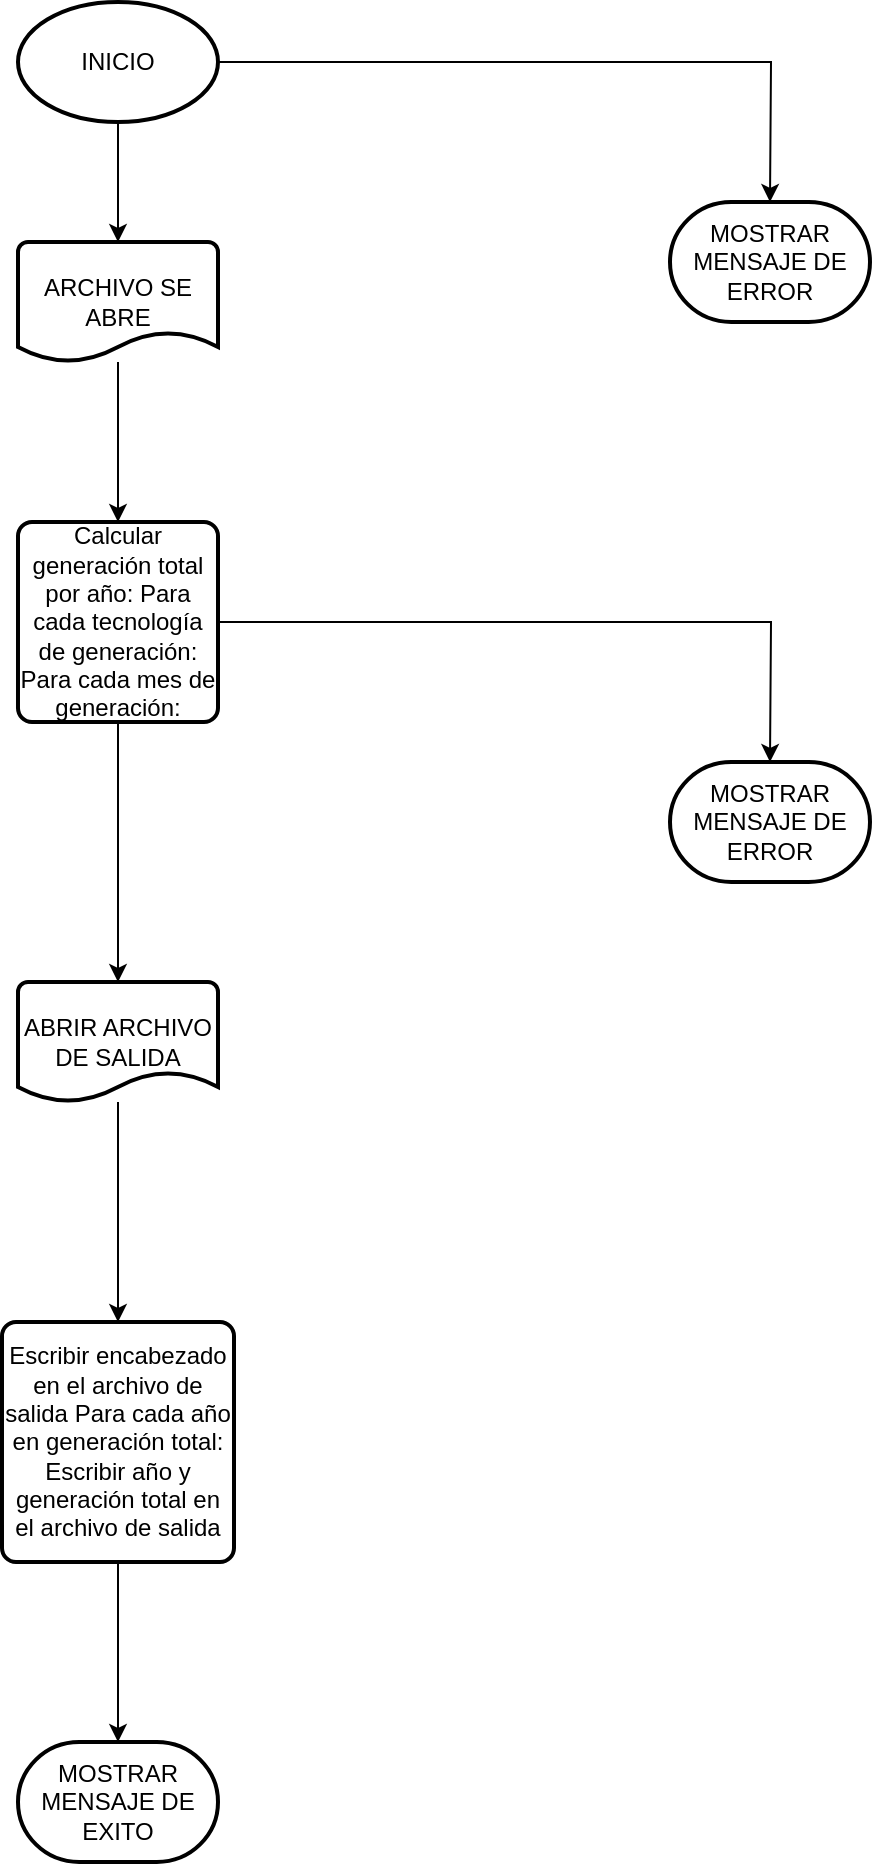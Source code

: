 <mxfile version="21.3.5" type="device">
  <diagram name="Page-1" id="LrpT-jhoQz50Jw9gFBM5">
    <mxGraphModel dx="1434" dy="764" grid="1" gridSize="10" guides="1" tooltips="1" connect="1" arrows="1" fold="1" page="1" pageScale="1" pageWidth="827" pageHeight="1169" math="0" shadow="0">
      <root>
        <mxCell id="0" />
        <mxCell id="1" parent="0" />
        <mxCell id="_58CfzV87HKRERaLYwMA-2" style="edgeStyle=orthogonalEdgeStyle;rounded=0;orthogonalLoop=1;jettySize=auto;html=1;exitX=1;exitY=0.5;exitDx=0;exitDy=0;exitPerimeter=0;" edge="1" parent="1" source="_58CfzV87HKRERaLYwMA-1">
          <mxGeometry relative="1" as="geometry">
            <mxPoint x="740" y="120" as="targetPoint" />
          </mxGeometry>
        </mxCell>
        <mxCell id="_58CfzV87HKRERaLYwMA-5" style="edgeStyle=orthogonalEdgeStyle;rounded=0;orthogonalLoop=1;jettySize=auto;html=1;exitX=0.5;exitY=1;exitDx=0;exitDy=0;exitPerimeter=0;" edge="1" parent="1" source="_58CfzV87HKRERaLYwMA-1" target="_58CfzV87HKRERaLYwMA-4">
          <mxGeometry relative="1" as="geometry" />
        </mxCell>
        <mxCell id="_58CfzV87HKRERaLYwMA-1" value="INICIO" style="strokeWidth=2;html=1;shape=mxgraph.flowchart.start_1;whiteSpace=wrap;" vertex="1" parent="1">
          <mxGeometry x="364" y="20" width="100" height="60" as="geometry" />
        </mxCell>
        <mxCell id="_58CfzV87HKRERaLYwMA-3" value="MOSTRAR MENSAJE DE ERROR" style="strokeWidth=2;html=1;shape=mxgraph.flowchart.terminator;whiteSpace=wrap;" vertex="1" parent="1">
          <mxGeometry x="690" y="120" width="100" height="60" as="geometry" />
        </mxCell>
        <mxCell id="_58CfzV87HKRERaLYwMA-6" style="edgeStyle=orthogonalEdgeStyle;rounded=0;orthogonalLoop=1;jettySize=auto;html=1;" edge="1" parent="1" source="_58CfzV87HKRERaLYwMA-4">
          <mxGeometry relative="1" as="geometry">
            <mxPoint x="414" y="280" as="targetPoint" />
          </mxGeometry>
        </mxCell>
        <mxCell id="_58CfzV87HKRERaLYwMA-4" value="ARCHIVO SE ABRE" style="strokeWidth=2;html=1;shape=mxgraph.flowchart.document2;whiteSpace=wrap;size=0.25;" vertex="1" parent="1">
          <mxGeometry x="364" y="140" width="100" height="60" as="geometry" />
        </mxCell>
        <mxCell id="_58CfzV87HKRERaLYwMA-9" style="edgeStyle=orthogonalEdgeStyle;rounded=0;orthogonalLoop=1;jettySize=auto;html=1;" edge="1" parent="1" source="_58CfzV87HKRERaLYwMA-8">
          <mxGeometry relative="1" as="geometry">
            <mxPoint x="740" y="400" as="targetPoint" />
          </mxGeometry>
        </mxCell>
        <mxCell id="_58CfzV87HKRERaLYwMA-11" style="edgeStyle=orthogonalEdgeStyle;rounded=0;orthogonalLoop=1;jettySize=auto;html=1;" edge="1" parent="1" source="_58CfzV87HKRERaLYwMA-8">
          <mxGeometry relative="1" as="geometry">
            <mxPoint x="414" y="510" as="targetPoint" />
          </mxGeometry>
        </mxCell>
        <mxCell id="_58CfzV87HKRERaLYwMA-8" value="Calcular generación total por año: Para cada tecnología de generación: Para cada mes de generación:" style="rounded=1;whiteSpace=wrap;html=1;absoluteArcSize=1;arcSize=14;strokeWidth=2;" vertex="1" parent="1">
          <mxGeometry x="364" y="280" width="100" height="100" as="geometry" />
        </mxCell>
        <mxCell id="_58CfzV87HKRERaLYwMA-10" value="MOSTRAR MENSAJE DE ERROR" style="strokeWidth=2;html=1;shape=mxgraph.flowchart.terminator;whiteSpace=wrap;" vertex="1" parent="1">
          <mxGeometry x="690" y="400" width="100" height="60" as="geometry" />
        </mxCell>
        <mxCell id="_58CfzV87HKRERaLYwMA-13" style="edgeStyle=orthogonalEdgeStyle;rounded=0;orthogonalLoop=1;jettySize=auto;html=1;" edge="1" parent="1" source="_58CfzV87HKRERaLYwMA-12">
          <mxGeometry relative="1" as="geometry">
            <mxPoint x="414" y="680" as="targetPoint" />
          </mxGeometry>
        </mxCell>
        <mxCell id="_58CfzV87HKRERaLYwMA-12" value="ABRIR ARCHIVO DE SALIDA" style="strokeWidth=2;html=1;shape=mxgraph.flowchart.document2;whiteSpace=wrap;size=0.25;" vertex="1" parent="1">
          <mxGeometry x="364" y="510" width="100" height="60" as="geometry" />
        </mxCell>
        <mxCell id="_58CfzV87HKRERaLYwMA-15" style="edgeStyle=orthogonalEdgeStyle;rounded=0;orthogonalLoop=1;jettySize=auto;html=1;" edge="1" parent="1" source="_58CfzV87HKRERaLYwMA-14">
          <mxGeometry relative="1" as="geometry">
            <mxPoint x="414" y="890" as="targetPoint" />
          </mxGeometry>
        </mxCell>
        <mxCell id="_58CfzV87HKRERaLYwMA-14" value="Escribir encabezado en el archivo de salida Para cada año en generación total: Escribir año y generación total en el archivo de salida" style="rounded=1;whiteSpace=wrap;html=1;absoluteArcSize=1;arcSize=14;strokeWidth=2;" vertex="1" parent="1">
          <mxGeometry x="356" y="680" width="116" height="120" as="geometry" />
        </mxCell>
        <mxCell id="_58CfzV87HKRERaLYwMA-16" value="MOSTRAR MENSAJE DE EXITO" style="strokeWidth=2;html=1;shape=mxgraph.flowchart.terminator;whiteSpace=wrap;" vertex="1" parent="1">
          <mxGeometry x="364" y="890" width="100" height="60" as="geometry" />
        </mxCell>
      </root>
    </mxGraphModel>
  </diagram>
</mxfile>

